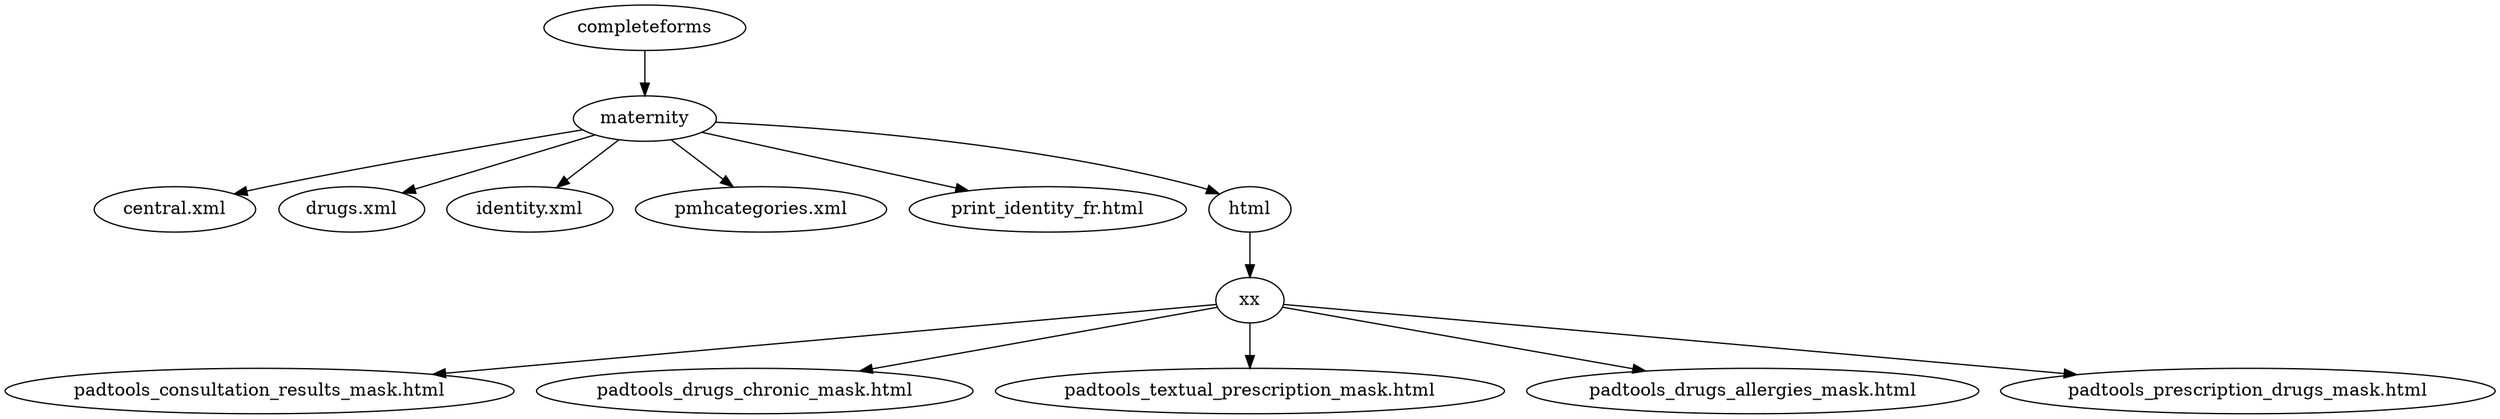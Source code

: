 digraph Folders {
    completeforms -> maternity
    maternity -> {"central.xml";"drugs.xml";"identity.xml";"pmhcategories.xml";"print_identity_fr.html";"html"}
    html -> xx
    xx -> {"padtools_consultation_results_mask.html";"padtools_drugs_chronic_mask.html";
        "padtools_textual_prescription_mask.html";"padtools_drugs_allergies_mask.html";
        "padtools_prescription_drugs_mask.html"}

}

